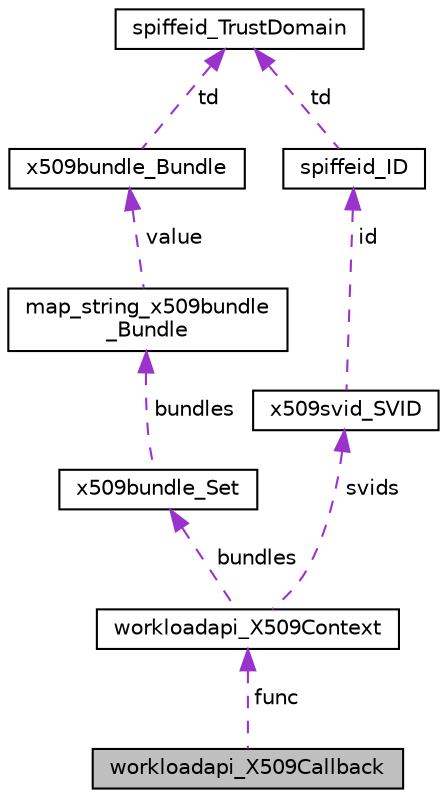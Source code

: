 digraph "workloadapi_X509Callback"
{
  edge [fontname="Helvetica",fontsize="10",labelfontname="Helvetica",labelfontsize="10"];
  node [fontname="Helvetica",fontsize="10",shape=record];
  Node1 [label="workloadapi_X509Callback",height=0.2,width=0.4,color="black", fillcolor="grey75", style="filled", fontcolor="black"];
  Node2 -> Node1 [dir="back",color="darkorchid3",fontsize="10",style="dashed",label=" func" ,fontname="Helvetica"];
  Node2 [label="workloadapi_X509Context",height=0.2,width=0.4,color="black", fillcolor="white", style="filled",URL="$structworkloadapi__X509Context.html"];
  Node3 -> Node2 [dir="back",color="darkorchid3",fontsize="10",style="dashed",label=" bundles" ,fontname="Helvetica"];
  Node3 [label="x509bundle_Set",height=0.2,width=0.4,color="black", fillcolor="white", style="filled",URL="$structx509bundle__Set.html"];
  Node4 -> Node3 [dir="back",color="darkorchid3",fontsize="10",style="dashed",label=" bundles" ,fontname="Helvetica"];
  Node4 [label="map_string_x509bundle\l_Bundle",height=0.2,width=0.4,color="black", fillcolor="white", style="filled",URL="$structmap__string__x509bundle__Bundle.html"];
  Node5 -> Node4 [dir="back",color="darkorchid3",fontsize="10",style="dashed",label=" value" ,fontname="Helvetica"];
  Node5 [label="x509bundle_Bundle",height=0.2,width=0.4,color="black", fillcolor="white", style="filled",URL="$structx509bundle__Bundle.html"];
  Node6 -> Node5 [dir="back",color="darkorchid3",fontsize="10",style="dashed",label=" td" ,fontname="Helvetica"];
  Node6 [label="spiffeid_TrustDomain",height=0.2,width=0.4,color="black", fillcolor="white", style="filled",URL="$structspiffeid__TrustDomain.html"];
  Node7 -> Node2 [dir="back",color="darkorchid3",fontsize="10",style="dashed",label=" svids" ,fontname="Helvetica"];
  Node7 [label="x509svid_SVID",height=0.2,width=0.4,color="black", fillcolor="white", style="filled",URL="$structx509svid__SVID.html"];
  Node8 -> Node7 [dir="back",color="darkorchid3",fontsize="10",style="dashed",label=" id" ,fontname="Helvetica"];
  Node8 [label="spiffeid_ID",height=0.2,width=0.4,color="black", fillcolor="white", style="filled",URL="$structspiffeid__ID.html"];
  Node6 -> Node8 [dir="back",color="darkorchid3",fontsize="10",style="dashed",label=" td" ,fontname="Helvetica"];
}
